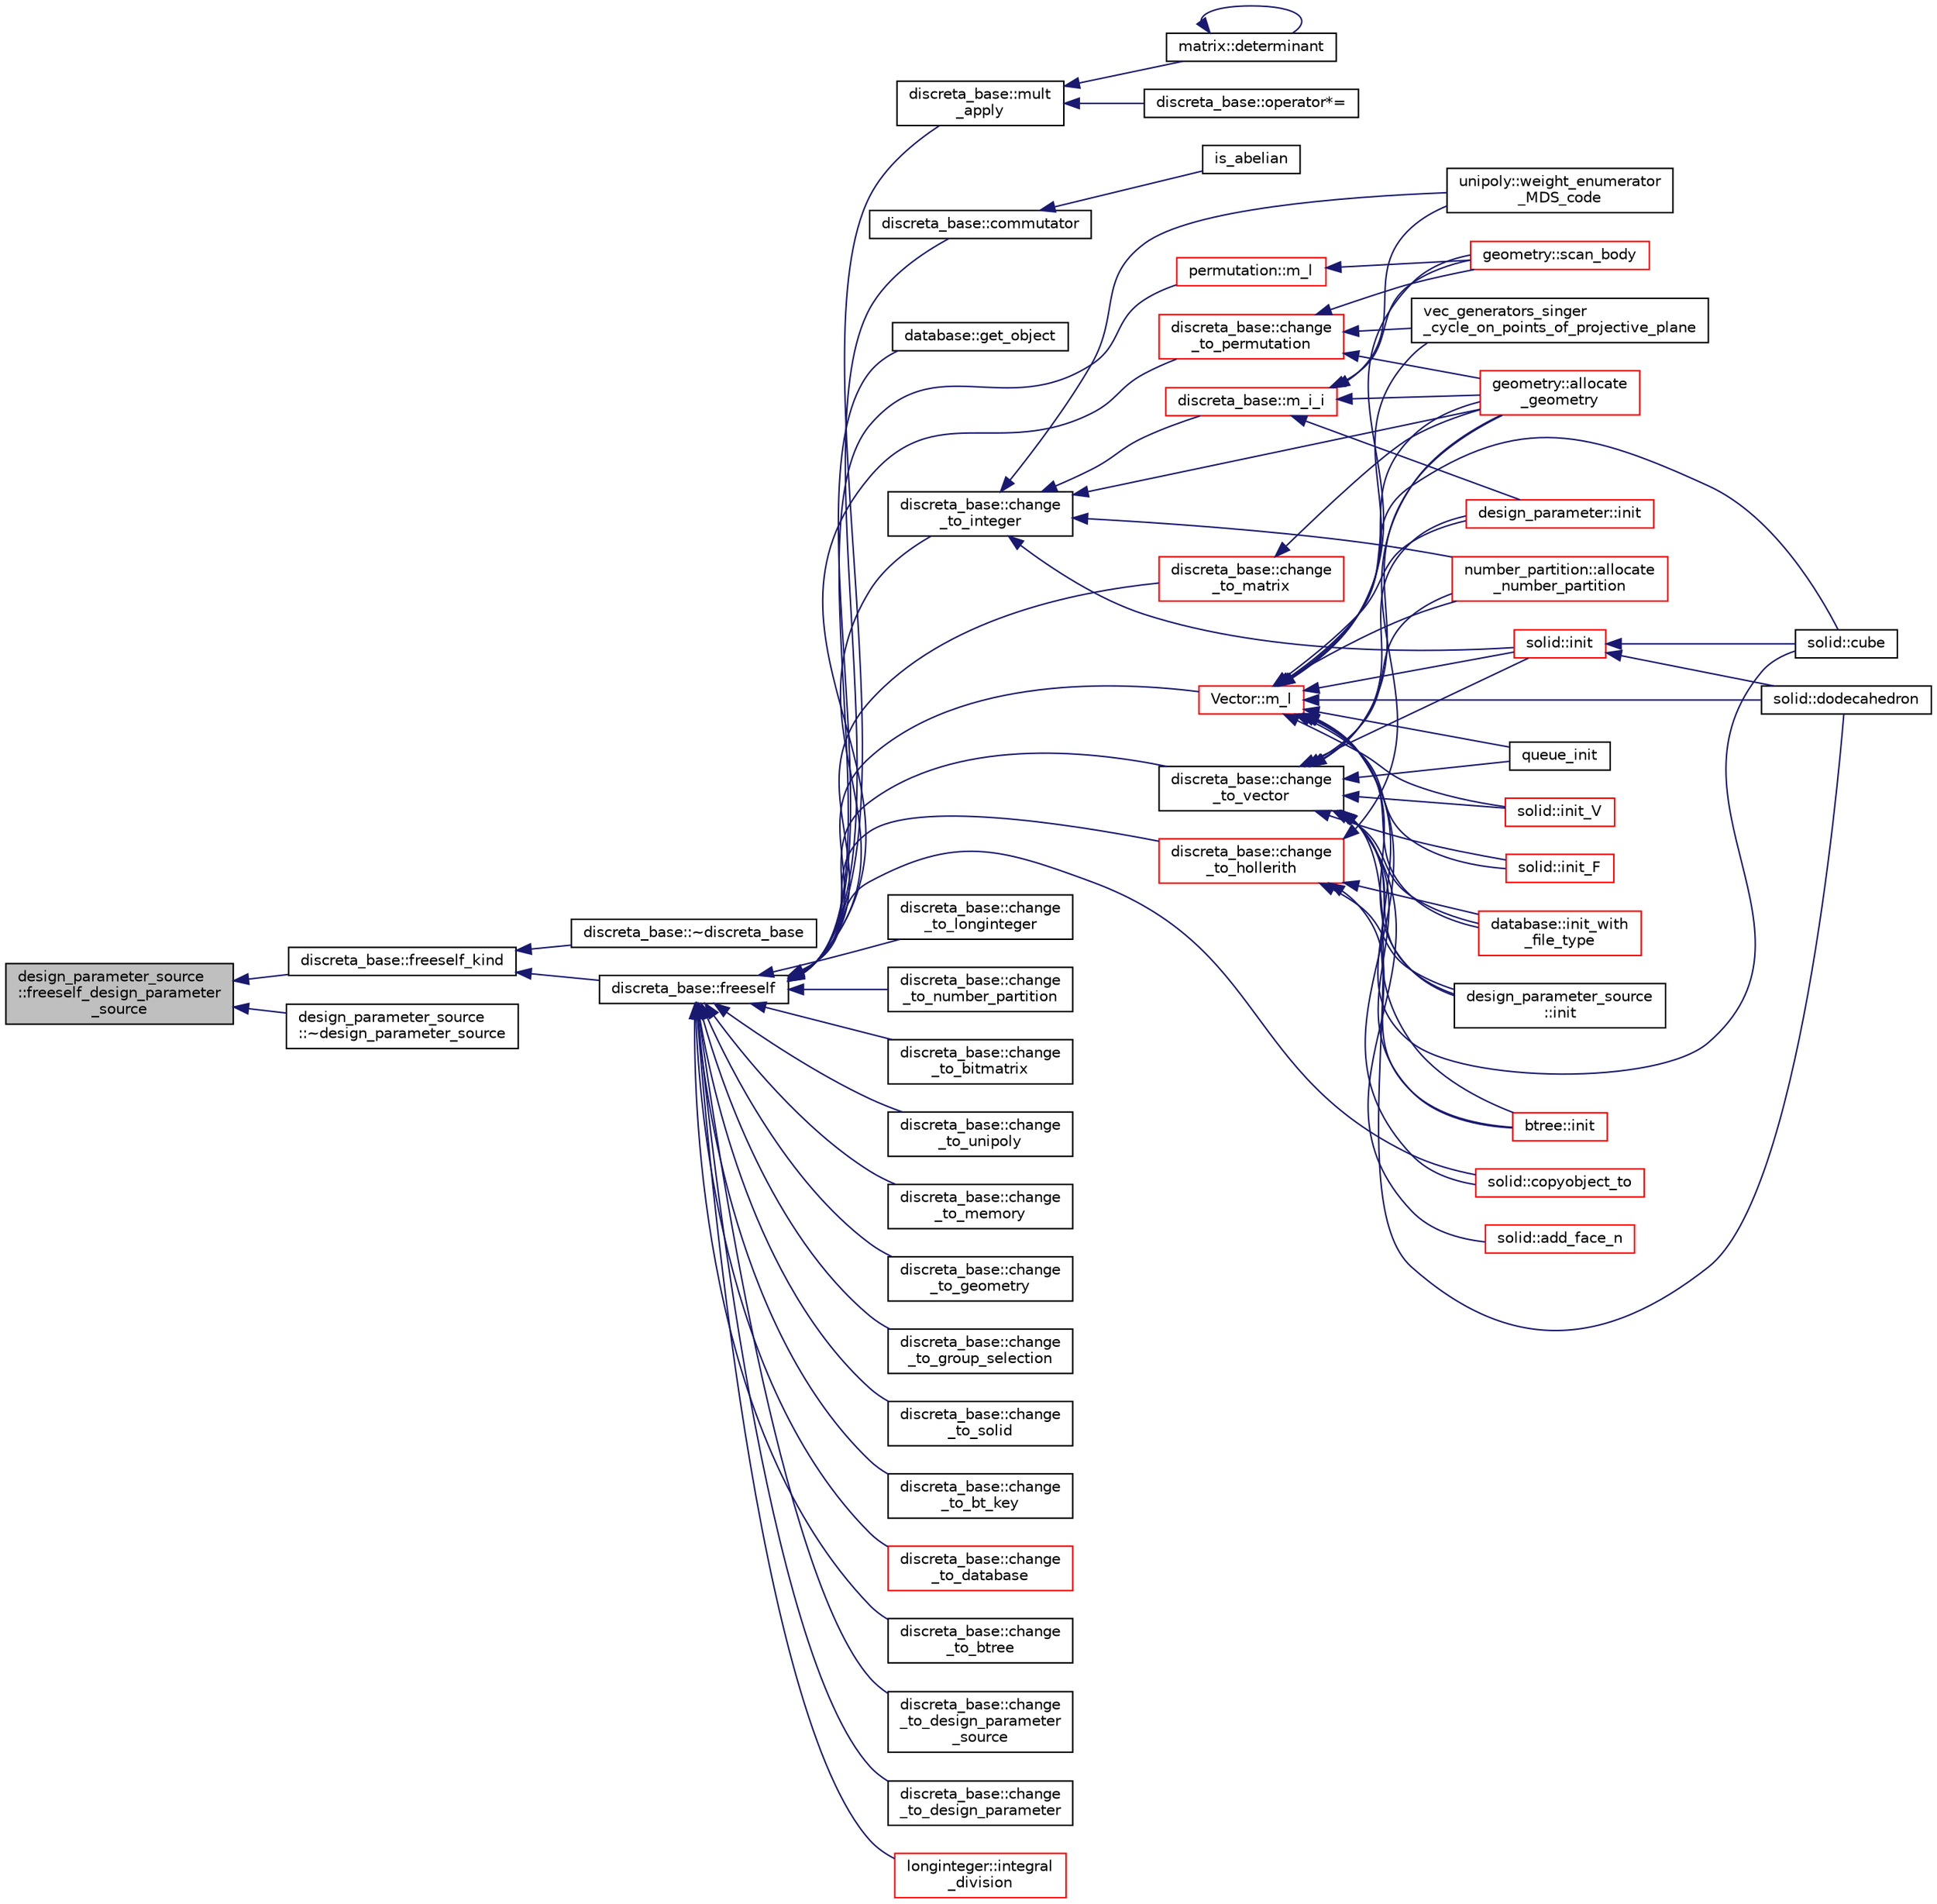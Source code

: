 digraph "design_parameter_source::freeself_design_parameter_source"
{
  edge [fontname="Helvetica",fontsize="10",labelfontname="Helvetica",labelfontsize="10"];
  node [fontname="Helvetica",fontsize="10",shape=record];
  rankdir="LR";
  Node135 [label="design_parameter_source\l::freeself_design_parameter\l_source",height=0.2,width=0.4,color="black", fillcolor="grey75", style="filled", fontcolor="black"];
  Node135 -> Node136 [dir="back",color="midnightblue",fontsize="10",style="solid",fontname="Helvetica"];
  Node136 [label="discreta_base::freeself_kind",height=0.2,width=0.4,color="black", fillcolor="white", style="filled",URL="$d7/d71/classdiscreta__base.html#a63a23ada2165b3838fab719ed458cec8"];
  Node136 -> Node137 [dir="back",color="midnightblue",fontsize="10",style="solid",fontname="Helvetica"];
  Node137 [label="discreta_base::~discreta_base",height=0.2,width=0.4,color="black", fillcolor="white", style="filled",URL="$d7/d71/classdiscreta__base.html#a14df6915d3622e941d8bd541a6818d0e"];
  Node136 -> Node138 [dir="back",color="midnightblue",fontsize="10",style="solid",fontname="Helvetica"];
  Node138 [label="discreta_base::freeself",height=0.2,width=0.4,color="black", fillcolor="white", style="filled",URL="$d7/d71/classdiscreta__base.html#a9a3c9501a562293b5667c11b9174d6e5"];
  Node138 -> Node139 [dir="back",color="midnightblue",fontsize="10",style="solid",fontname="Helvetica"];
  Node139 [label="discreta_base::mult\l_apply",height=0.2,width=0.4,color="black", fillcolor="white", style="filled",URL="$d7/d71/classdiscreta__base.html#a301b8d0527d3a60ba410bba87446f490"];
  Node139 -> Node140 [dir="back",color="midnightblue",fontsize="10",style="solid",fontname="Helvetica"];
  Node140 [label="discreta_base::operator*=",height=0.2,width=0.4,color="black", fillcolor="white", style="filled",URL="$d7/d71/classdiscreta__base.html#a26a19fcfe00422fe1d8a66d5b1b4a60a"];
  Node139 -> Node141 [dir="back",color="midnightblue",fontsize="10",style="solid",fontname="Helvetica"];
  Node141 [label="matrix::determinant",height=0.2,width=0.4,color="black", fillcolor="white", style="filled",URL="$d1/d8d/classmatrix.html#a75adb25c9f8753f1b81eafe4464b272a"];
  Node141 -> Node141 [dir="back",color="midnightblue",fontsize="10",style="solid",fontname="Helvetica"];
  Node138 -> Node142 [dir="back",color="midnightblue",fontsize="10",style="solid",fontname="Helvetica"];
  Node142 [label="discreta_base::commutator",height=0.2,width=0.4,color="black", fillcolor="white", style="filled",URL="$d7/d71/classdiscreta__base.html#a1d0bb4144e3eb15aaf877a0cea656c00"];
  Node142 -> Node143 [dir="back",color="midnightblue",fontsize="10",style="solid",fontname="Helvetica"];
  Node143 [label="is_abelian",height=0.2,width=0.4,color="black", fillcolor="white", style="filled",URL="$d0/dd3/perm__group__gens_8_c.html#ac0291199b2706f0eb554ae24d2e7cefc"];
  Node138 -> Node144 [dir="back",color="midnightblue",fontsize="10",style="solid",fontname="Helvetica"];
  Node144 [label="database::get_object",height=0.2,width=0.4,color="black", fillcolor="white", style="filled",URL="$db/d72/classdatabase.html#af183761e73fedbd560d9545a36060efc"];
  Node138 -> Node145 [dir="back",color="midnightblue",fontsize="10",style="solid",fontname="Helvetica"];
  Node145 [label="discreta_base::change\l_to_integer",height=0.2,width=0.4,color="black", fillcolor="white", style="filled",URL="$d7/d71/classdiscreta__base.html#a58a5a5bd8f8e6f2dd7b4483b66dc7bb9"];
  Node145 -> Node146 [dir="back",color="midnightblue",fontsize="10",style="solid",fontname="Helvetica"];
  Node146 [label="discreta_base::m_i_i",height=0.2,width=0.4,color="red", fillcolor="white", style="filled",URL="$d7/d71/classdiscreta__base.html#aa231464a9d4bc233f66608021c9ad997"];
  Node146 -> Node167 [dir="back",color="midnightblue",fontsize="10",style="solid",fontname="Helvetica"];
  Node167 [label="design_parameter::init",height=0.2,width=0.4,color="red", fillcolor="white", style="filled",URL="$da/d94/classdesign__parameter.html#af77829be8d9058a84169c36143307b5d"];
  Node146 -> Node295 [dir="back",color="midnightblue",fontsize="10",style="solid",fontname="Helvetica"];
  Node295 [label="geometry::allocate\l_geometry",height=0.2,width=0.4,color="red", fillcolor="white", style="filled",URL="$da/d44/classgeometry.html#a243e84ff38207957ad5976020c19a033"];
  Node146 -> Node186 [dir="back",color="midnightblue",fontsize="10",style="solid",fontname="Helvetica"];
  Node186 [label="geometry::scan_body",height=0.2,width=0.4,color="red", fillcolor="white", style="filled",URL="$da/d44/classgeometry.html#a71bc2e3a3f4ca02e8518ab5518a4e0df"];
  Node146 -> Node311 [dir="back",color="midnightblue",fontsize="10",style="solid",fontname="Helvetica"];
  Node311 [label="unipoly::weight_enumerator\l_MDS_code",height=0.2,width=0.4,color="black", fillcolor="white", style="filled",URL="$d1/d89/classunipoly.html#ad9a4b7b883285271fc39528f74755a07"];
  Node145 -> Node295 [dir="back",color="midnightblue",fontsize="10",style="solid",fontname="Helvetica"];
  Node145 -> Node406 [dir="back",color="midnightblue",fontsize="10",style="solid",fontname="Helvetica"];
  Node406 [label="number_partition::allocate\l_number_partition",height=0.2,width=0.4,color="red", fillcolor="white", style="filled",URL="$df/d50/classnumber__partition.html#a3c5649dc95f5ca53df4b0c58de6c1dc5"];
  Node145 -> Node407 [dir="back",color="midnightblue",fontsize="10",style="solid",fontname="Helvetica"];
  Node407 [label="solid::init",height=0.2,width=0.4,color="red", fillcolor="white", style="filled",URL="$d8/def/classsolid.html#afc711954316958b35630fbc8542bcd05"];
  Node407 -> Node219 [dir="back",color="midnightblue",fontsize="10",style="solid",fontname="Helvetica"];
  Node219 [label="solid::cube",height=0.2,width=0.4,color="black", fillcolor="white", style="filled",URL="$d8/def/classsolid.html#a308e6888759550da489397527ed89137"];
  Node407 -> Node385 [dir="back",color="midnightblue",fontsize="10",style="solid",fontname="Helvetica"];
  Node385 [label="solid::dodecahedron",height=0.2,width=0.4,color="black", fillcolor="white", style="filled",URL="$d8/def/classsolid.html#a514072d4dfd0f82ba24b0df1ac302d6f"];
  Node145 -> Node311 [dir="back",color="midnightblue",fontsize="10",style="solid",fontname="Helvetica"];
  Node138 -> Node409 [dir="back",color="midnightblue",fontsize="10",style="solid",fontname="Helvetica"];
  Node409 [label="discreta_base::change\l_to_longinteger",height=0.2,width=0.4,color="black", fillcolor="white", style="filled",URL="$d7/d71/classdiscreta__base.html#aa65b4b95b89b1df5ff8e0ef944e598a9"];
  Node138 -> Node410 [dir="back",color="midnightblue",fontsize="10",style="solid",fontname="Helvetica"];
  Node410 [label="discreta_base::change\l_to_vector",height=0.2,width=0.4,color="black", fillcolor="white", style="filled",URL="$d7/d71/classdiscreta__base.html#a66186d19c55ad54af11e2a040a763c38"];
  Node410 -> Node368 [dir="back",color="midnightblue",fontsize="10",style="solid",fontname="Helvetica"];
  Node368 [label="btree::init",height=0.2,width=0.4,color="red", fillcolor="white", style="filled",URL="$dd/db0/classbtree.html#a3c88706e9886f1f9bc142b511aeab642"];
  Node410 -> Node411 [dir="back",color="midnightblue",fontsize="10",style="solid",fontname="Helvetica"];
  Node411 [label="database::init_with\l_file_type",height=0.2,width=0.4,color="red", fillcolor="white", style="filled",URL="$db/d72/classdatabase.html#a3b7a27f69a64812a6bfd765158d62476"];
  Node410 -> Node167 [dir="back",color="midnightblue",fontsize="10",style="solid",fontname="Helvetica"];
  Node410 -> Node369 [dir="back",color="midnightblue",fontsize="10",style="solid",fontname="Helvetica"];
  Node369 [label="design_parameter_source\l::init",height=0.2,width=0.4,color="black", fillcolor="white", style="filled",URL="$df/d4b/classdesign__parameter__source.html#afccf1773adfffec18fd96efaec208b93"];
  Node410 -> Node295 [dir="back",color="midnightblue",fontsize="10",style="solid",fontname="Helvetica"];
  Node410 -> Node195 [dir="back",color="midnightblue",fontsize="10",style="solid",fontname="Helvetica"];
  Node195 [label="queue_init",height=0.2,width=0.4,color="black", fillcolor="white", style="filled",URL="$d3/d72/global_8_c.html#a5fc0dec58681e5be05ad2041d536a7b7"];
  Node410 -> Node406 [dir="back",color="midnightblue",fontsize="10",style="solid",fontname="Helvetica"];
  Node410 -> Node407 [dir="back",color="midnightblue",fontsize="10",style="solid",fontname="Helvetica"];
  Node410 -> Node377 [dir="back",color="midnightblue",fontsize="10",style="solid",fontname="Helvetica"];
  Node377 [label="solid::init_V",height=0.2,width=0.4,color="red", fillcolor="white", style="filled",URL="$d8/def/classsolid.html#a0b156ca77a137dc8aa94ab22d048e542"];
  Node410 -> Node382 [dir="back",color="midnightblue",fontsize="10",style="solid",fontname="Helvetica"];
  Node382 [label="solid::init_F",height=0.2,width=0.4,color="red", fillcolor="white", style="filled",URL="$d8/def/classsolid.html#ab61e6cc032b5370f77857fe1fc10222d"];
  Node410 -> Node216 [dir="back",color="midnightblue",fontsize="10",style="solid",fontname="Helvetica"];
  Node216 [label="solid::add_face_n",height=0.2,width=0.4,color="red", fillcolor="white", style="filled",URL="$d8/def/classsolid.html#adbadfbdd46abe10cb56f041d2408b001"];
  Node410 -> Node219 [dir="back",color="midnightblue",fontsize="10",style="solid",fontname="Helvetica"];
  Node410 -> Node385 [dir="back",color="midnightblue",fontsize="10",style="solid",fontname="Helvetica"];
  Node138 -> Node413 [dir="back",color="midnightblue",fontsize="10",style="solid",fontname="Helvetica"];
  Node413 [label="discreta_base::change\l_to_permutation",height=0.2,width=0.4,color="red", fillcolor="white", style="filled",URL="$d7/d71/classdiscreta__base.html#a38e11ff129ddc29d67b54520e9a0a538"];
  Node413 -> Node295 [dir="back",color="midnightblue",fontsize="10",style="solid",fontname="Helvetica"];
  Node413 -> Node186 [dir="back",color="midnightblue",fontsize="10",style="solid",fontname="Helvetica"];
  Node413 -> Node414 [dir="back",color="midnightblue",fontsize="10",style="solid",fontname="Helvetica"];
  Node414 [label="vec_generators_singer\l_cycle_on_points_of_projective_plane",height=0.2,width=0.4,color="black", fillcolor="white", style="filled",URL="$d0/dd3/perm__group__gens_8_c.html#ac6282a87dd1be1a9024a460f89e6d756"];
  Node138 -> Node416 [dir="back",color="midnightblue",fontsize="10",style="solid",fontname="Helvetica"];
  Node416 [label="discreta_base::change\l_to_number_partition",height=0.2,width=0.4,color="black", fillcolor="white", style="filled",URL="$d7/d71/classdiscreta__base.html#a15be55441d3768c506bf9faabeef9b5b"];
  Node138 -> Node417 [dir="back",color="midnightblue",fontsize="10",style="solid",fontname="Helvetica"];
  Node417 [label="discreta_base::change\l_to_matrix",height=0.2,width=0.4,color="red", fillcolor="white", style="filled",URL="$d7/d71/classdiscreta__base.html#a51f1aaa0764c4161c0dbd981091ca5cb"];
  Node417 -> Node295 [dir="back",color="midnightblue",fontsize="10",style="solid",fontname="Helvetica"];
  Node138 -> Node419 [dir="back",color="midnightblue",fontsize="10",style="solid",fontname="Helvetica"];
  Node419 [label="discreta_base::change\l_to_bitmatrix",height=0.2,width=0.4,color="black", fillcolor="white", style="filled",URL="$d7/d71/classdiscreta__base.html#adcb7fdf185f23731b42c96488599919e"];
  Node138 -> Node420 [dir="back",color="midnightblue",fontsize="10",style="solid",fontname="Helvetica"];
  Node420 [label="discreta_base::change\l_to_unipoly",height=0.2,width=0.4,color="black", fillcolor="white", style="filled",URL="$d7/d71/classdiscreta__base.html#a436a1d89a0e7a13ba1ad0ff5813c03ed"];
  Node138 -> Node421 [dir="back",color="midnightblue",fontsize="10",style="solid",fontname="Helvetica"];
  Node421 [label="discreta_base::change\l_to_memory",height=0.2,width=0.4,color="black", fillcolor="white", style="filled",URL="$d7/d71/classdiscreta__base.html#a21a76b868e94f17a6579997f0a50a006"];
  Node138 -> Node422 [dir="back",color="midnightblue",fontsize="10",style="solid",fontname="Helvetica"];
  Node422 [label="discreta_base::change\l_to_geometry",height=0.2,width=0.4,color="black", fillcolor="white", style="filled",URL="$d7/d71/classdiscreta__base.html#a5a3efbeeb01c41259b91ed2d87bfcbb2"];
  Node138 -> Node423 [dir="back",color="midnightblue",fontsize="10",style="solid",fontname="Helvetica"];
  Node423 [label="discreta_base::change\l_to_hollerith",height=0.2,width=0.4,color="red", fillcolor="white", style="filled",URL="$d7/d71/classdiscreta__base.html#a10f410adc814d4568e3b0f84550c4ca1"];
  Node423 -> Node368 [dir="back",color="midnightblue",fontsize="10",style="solid",fontname="Helvetica"];
  Node423 -> Node411 [dir="back",color="midnightblue",fontsize="10",style="solid",fontname="Helvetica"];
  Node423 -> Node369 [dir="back",color="midnightblue",fontsize="10",style="solid",fontname="Helvetica"];
  Node423 -> Node295 [dir="back",color="midnightblue",fontsize="10",style="solid",fontname="Helvetica"];
  Node138 -> Node424 [dir="back",color="midnightblue",fontsize="10",style="solid",fontname="Helvetica"];
  Node424 [label="discreta_base::change\l_to_group_selection",height=0.2,width=0.4,color="black", fillcolor="white", style="filled",URL="$d7/d71/classdiscreta__base.html#a6b269515e796a08da4db719ae2dbdca9"];
  Node138 -> Node425 [dir="back",color="midnightblue",fontsize="10",style="solid",fontname="Helvetica"];
  Node425 [label="discreta_base::change\l_to_solid",height=0.2,width=0.4,color="black", fillcolor="white", style="filled",URL="$d7/d71/classdiscreta__base.html#adb0b11a85434f969b3895cb46b67e8c2"];
  Node138 -> Node426 [dir="back",color="midnightblue",fontsize="10",style="solid",fontname="Helvetica"];
  Node426 [label="discreta_base::change\l_to_bt_key",height=0.2,width=0.4,color="black", fillcolor="white", style="filled",URL="$d7/d71/classdiscreta__base.html#af08930510236fe08941bb5c1e4768fe9"];
  Node138 -> Node427 [dir="back",color="midnightblue",fontsize="10",style="solid",fontname="Helvetica"];
  Node427 [label="discreta_base::change\l_to_database",height=0.2,width=0.4,color="red", fillcolor="white", style="filled",URL="$d7/d71/classdiscreta__base.html#a9187fb1e0526e3d327b78bb19475ae40"];
  Node138 -> Node428 [dir="back",color="midnightblue",fontsize="10",style="solid",fontname="Helvetica"];
  Node428 [label="discreta_base::change\l_to_btree",height=0.2,width=0.4,color="black", fillcolor="white", style="filled",URL="$d7/d71/classdiscreta__base.html#a75c8608cf54191c17ee48817cc4dda17"];
  Node138 -> Node429 [dir="back",color="midnightblue",fontsize="10",style="solid",fontname="Helvetica"];
  Node429 [label="discreta_base::change\l_to_design_parameter\l_source",height=0.2,width=0.4,color="black", fillcolor="white", style="filled",URL="$d7/d71/classdiscreta__base.html#adef7252719a3b1b5261d6bc6c44dbda4"];
  Node138 -> Node430 [dir="back",color="midnightblue",fontsize="10",style="solid",fontname="Helvetica"];
  Node430 [label="discreta_base::change\l_to_design_parameter",height=0.2,width=0.4,color="black", fillcolor="white", style="filled",URL="$d7/d71/classdiscreta__base.html#ab207ed39acee5f447708dc9fcfd29e0a"];
  Node138 -> Node431 [dir="back",color="midnightblue",fontsize="10",style="solid",fontname="Helvetica"];
  Node431 [label="longinteger::integral\l_division",height=0.2,width=0.4,color="red", fillcolor="white", style="filled",URL="$d3/d71/classlonginteger.html#a692f761cfc91770ca40ab5c2df4bd358"];
  Node138 -> Node436 [dir="back",color="midnightblue",fontsize="10",style="solid",fontname="Helvetica"];
  Node436 [label="permutation::m_l",height=0.2,width=0.4,color="red", fillcolor="white", style="filled",URL="$d0/d08/classpermutation.html#a9cf73421f89b2c24cf2d08f002752030"];
  Node436 -> Node186 [dir="back",color="midnightblue",fontsize="10",style="solid",fontname="Helvetica"];
  Node138 -> Node444 [dir="back",color="midnightblue",fontsize="10",style="solid",fontname="Helvetica"];
  Node444 [label="solid::copyobject_to",height=0.2,width=0.4,color="red", fillcolor="white", style="filled",URL="$d8/def/classsolid.html#a7f35a904885ef626d1a74663fe2cad62"];
  Node138 -> Node446 [dir="back",color="midnightblue",fontsize="10",style="solid",fontname="Helvetica"];
  Node446 [label="Vector::m_l",height=0.2,width=0.4,color="red", fillcolor="white", style="filled",URL="$d5/db2/class_vector.html#a00f5520c2a6b4f5282a1a8bcf8ea74eb"];
  Node446 -> Node368 [dir="back",color="midnightblue",fontsize="10",style="solid",fontname="Helvetica"];
  Node446 -> Node411 [dir="back",color="midnightblue",fontsize="10",style="solid",fontname="Helvetica"];
  Node446 -> Node167 [dir="back",color="midnightblue",fontsize="10",style="solid",fontname="Helvetica"];
  Node446 -> Node369 [dir="back",color="midnightblue",fontsize="10",style="solid",fontname="Helvetica"];
  Node446 -> Node295 [dir="back",color="midnightblue",fontsize="10",style="solid",fontname="Helvetica"];
  Node446 -> Node186 [dir="back",color="midnightblue",fontsize="10",style="solid",fontname="Helvetica"];
  Node446 -> Node195 [dir="back",color="midnightblue",fontsize="10",style="solid",fontname="Helvetica"];
  Node446 -> Node406 [dir="back",color="midnightblue",fontsize="10",style="solid",fontname="Helvetica"];
  Node446 -> Node414 [dir="back",color="midnightblue",fontsize="10",style="solid",fontname="Helvetica"];
  Node446 -> Node407 [dir="back",color="midnightblue",fontsize="10",style="solid",fontname="Helvetica"];
  Node446 -> Node377 [dir="back",color="midnightblue",fontsize="10",style="solid",fontname="Helvetica"];
  Node446 -> Node382 [dir="back",color="midnightblue",fontsize="10",style="solid",fontname="Helvetica"];
  Node446 -> Node444 [dir="back",color="midnightblue",fontsize="10",style="solid",fontname="Helvetica"];
  Node446 -> Node219 [dir="back",color="midnightblue",fontsize="10",style="solid",fontname="Helvetica"];
  Node446 -> Node385 [dir="back",color="midnightblue",fontsize="10",style="solid",fontname="Helvetica"];
  Node135 -> Node504 [dir="back",color="midnightblue",fontsize="10",style="solid",fontname="Helvetica"];
  Node504 [label="design_parameter_source\l::~design_parameter_source",height=0.2,width=0.4,color="black", fillcolor="white", style="filled",URL="$df/d4b/classdesign__parameter__source.html#a7ad9a758b6d4f591d935777bba923b9c"];
}
